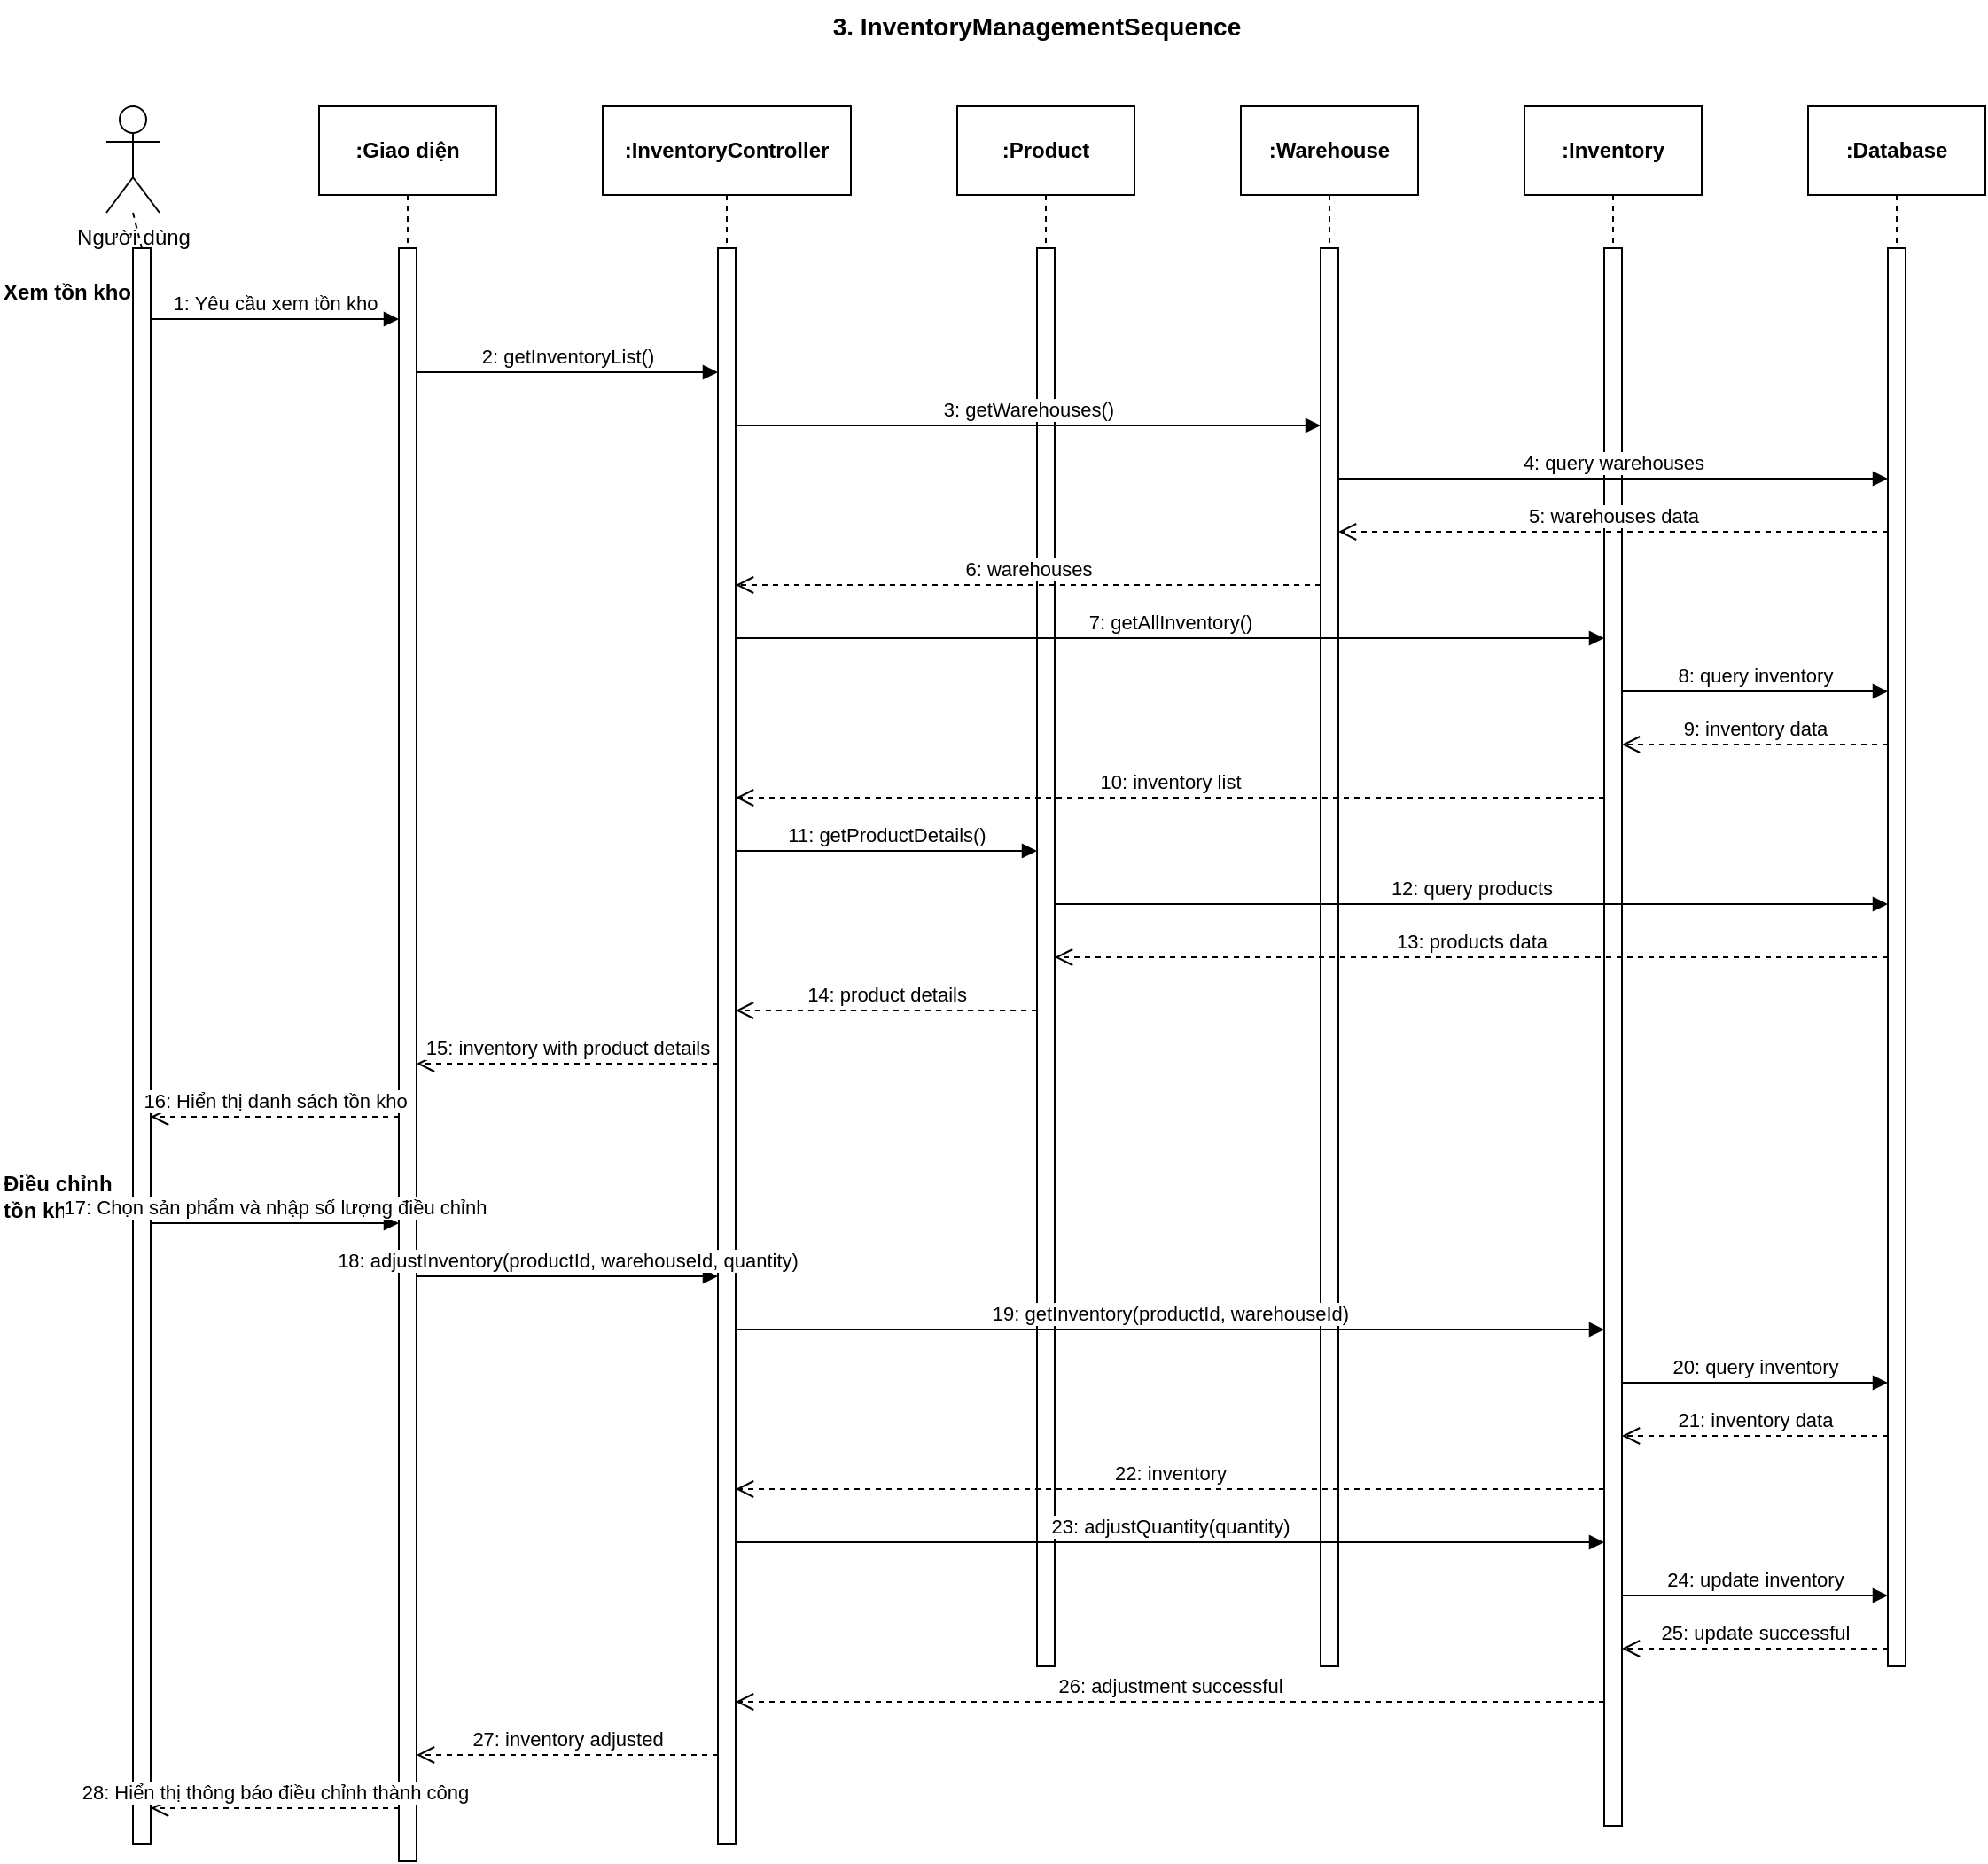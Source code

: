 <mxfile>
    <diagram id="DwvK9kHHtX1T7axg-5xF" name="Page-1">
        <mxGraphModel dx="1483" dy="784" grid="1" gridSize="10" guides="1" tooltips="1" connect="1" arrows="1" fold="1" page="1" pageScale="1" pageWidth="850" pageHeight="1100" math="0" shadow="0">
            <root>
                <mxCell id="0"/>
                <mxCell id="1" parent="0"/>
                <mxCell id="actor_user" value="Người dùng" style="shape=umlActor;verticalLabelPosition=bottom;verticalAlign=top;html=1;" parent="1" vertex="1">
                    <mxGeometry x="100" y="80" width="30" height="60" as="geometry"/>
                </mxCell>
                <mxCell id="UI_class" value="&lt;b&gt;:Giao diện&lt;/b&gt;" style="html=1;whiteSpace=wrap;" vertex="1" parent="1">
                    <mxGeometry x="220" y="80" width="100" height="50" as="geometry"/>
                </mxCell>
                <mxCell id="Inventory_controller_class" value="&lt;b&gt;:InventoryController&lt;/b&gt;" style="html=1;whiteSpace=wrap;" vertex="1" parent="1">
                    <mxGeometry x="380" y="80" width="140" height="50" as="geometry"/>
                </mxCell>
                <mxCell id="Product_class" value="&lt;b&gt;:Product&lt;/b&gt;" style="html=1;whiteSpace=wrap;" parent="1" vertex="1">
                    <mxGeometry x="580" y="80" width="100" height="50" as="geometry"/>
                </mxCell>
                <mxCell id="Warehouse_class" value="&lt;b&gt;:Warehouse&lt;/b&gt;" style="html=1;whiteSpace=wrap;" vertex="1" parent="1">
                    <mxGeometry x="740" y="80" width="100" height="50" as="geometry"/>
                </mxCell>
                <mxCell id="Inventory_class" value="&lt;b&gt;:Inventory&lt;/b&gt;" style="html=1;whiteSpace=wrap;" parent="1" vertex="1">
                    <mxGeometry x="900" y="80" width="100" height="50" as="geometry"/>
                </mxCell>
                <mxCell id="DB_class" value="&lt;b&gt;:Database&lt;/b&gt;" style="html=1;whiteSpace=wrap;" vertex="1" parent="1">
                    <mxGeometry x="1060" y="80" width="100" height="50" as="geometry"/>
                </mxCell>
                <mxCell id="User_line" value="" style="html=1;points=[];perimeter=orthogonalPerimeter;outlineConnect=0;targetShapes=umlLifeline;portConstraint=eastwest;newEdgeStyle={&quot;edgeStyle&quot;:&quot;elbowEdgeStyle&quot;,&quot;elbow&quot;:&quot;vertical&quot;,&quot;curved&quot;:0,&quot;rounded&quot;:0};" parent="1" vertex="1">
                    <mxGeometry x="115" y="160" width="10" height="900" as="geometry"/>
                </mxCell>
                <mxCell id="UI_line" value="" style="html=1;points=[];perimeter=orthogonalPerimeter;outlineConnect=0;targetShapes=umlLifeline;portConstraint=eastwest;newEdgeStyle={&quot;edgeStyle&quot;:&quot;elbowEdgeStyle&quot;,&quot;elbow&quot;:&quot;vertical&quot;,&quot;curved&quot;:0,&quot;rounded&quot;:0};" vertex="1" parent="1">
                    <mxGeometry x="265" y="160" width="10" height="910" as="geometry"/>
                </mxCell>
                <mxCell id="Inventory_controller_line" value="" style="html=1;points=[];perimeter=orthogonalPerimeter;outlineConnect=0;targetShapes=umlLifeline;portConstraint=eastwest;newEdgeStyle={&quot;edgeStyle&quot;:&quot;elbowEdgeStyle&quot;,&quot;elbow&quot;:&quot;vertical&quot;,&quot;curved&quot;:0,&quot;rounded&quot;:0};" vertex="1" parent="1">
                    <mxGeometry x="445" y="160" width="10" height="900" as="geometry"/>
                </mxCell>
                <mxCell id="Product_line" value="" style="html=1;points=[];perimeter=orthogonalPerimeter;outlineConnect=0;targetShapes=umlLifeline;portConstraint=eastwest;newEdgeStyle={&quot;edgeStyle&quot;:&quot;elbowEdgeStyle&quot;,&quot;elbow&quot;:&quot;vertical&quot;,&quot;curved&quot;:0,&quot;rounded&quot;:0};" parent="1" vertex="1">
                    <mxGeometry x="625" y="160" width="10" height="800" as="geometry"/>
                </mxCell>
                <mxCell id="Warehouse_line" value="" style="html=1;points=[];perimeter=orthogonalPerimeter;outlineConnect=0;targetShapes=umlLifeline;portConstraint=eastwest;newEdgeStyle={&quot;edgeStyle&quot;:&quot;elbowEdgeStyle&quot;,&quot;elbow&quot;:&quot;vertical&quot;,&quot;curved&quot;:0,&quot;rounded&quot;:0};" vertex="1" parent="1">
                    <mxGeometry x="785" y="160" width="10" height="800" as="geometry"/>
                </mxCell>
                <mxCell id="Inventory_line" value="" style="html=1;points=[];perimeter=orthogonalPerimeter;outlineConnect=0;targetShapes=umlLifeline;portConstraint=eastwest;newEdgeStyle={&quot;edgeStyle&quot;:&quot;elbowEdgeStyle&quot;,&quot;elbow&quot;:&quot;vertical&quot;,&quot;curved&quot;:0,&quot;rounded&quot;:0};" parent="1" vertex="1">
                    <mxGeometry x="945" y="160" width="10" height="890" as="geometry"/>
                </mxCell>
                <mxCell id="DB_line" value="" style="html=1;points=[];perimeter=orthogonalPerimeter;outlineConnect=0;targetShapes=umlLifeline;portConstraint=eastwest;newEdgeStyle={&quot;edgeStyle&quot;:&quot;elbowEdgeStyle&quot;,&quot;elbow&quot;:&quot;vertical&quot;,&quot;curved&quot;:0,&quot;rounded&quot;:0};" vertex="1" parent="1">
                    <mxGeometry x="1105" y="160" width="10" height="800" as="geometry"/>
                </mxCell>
                <mxCell id="User_to_line" value="" style="endArrow=none;dashed=1;html=1;rounded=0;exitX=0.5;exitY=1;exitDx=0;exitDy=0;entryX=0.5;entryY=0;entryDx=0;entryDy=0;" edge="1" parent="1" source="actor_user" target="User_line">
                    <mxGeometry width="50" height="50" relative="1" as="geometry">
                        <mxPoint x="390" y="340" as="sourcePoint"/>
                        <mxPoint x="440" y="290" as="targetPoint"/>
                    </mxGeometry>
                </mxCell>
                <mxCell id="UI_class_to_line" value="" style="endArrow=none;dashed=1;html=1;rounded=0;exitX=0.5;exitY=1;exitDx=0;exitDy=0;entryX=0.5;entryY=0;entryDx=0;entryDy=0;" edge="1" parent="1" source="UI_class" target="UI_line">
                    <mxGeometry width="50" height="50" relative="1" as="geometry">
                        <mxPoint x="390" y="340" as="sourcePoint"/>
                        <mxPoint x="440" y="290" as="targetPoint"/>
                    </mxGeometry>
                </mxCell>
                <mxCell id="Inventory_controller_to_line" value="" style="endArrow=none;dashed=1;html=1;rounded=0;exitX=0.5;exitY=1;exitDx=0;exitDy=0;entryX=0.5;entryY=0;entryDx=0;entryDy=0;" edge="1" parent="1" source="Inventory_controller_class" target="Inventory_controller_line">
                    <mxGeometry width="50" height="50" relative="1" as="geometry">
                        <mxPoint x="390" y="340" as="sourcePoint"/>
                        <mxPoint x="440" y="290" as="targetPoint"/>
                    </mxGeometry>
                </mxCell>
                <mxCell id="Product_to_line" value="" style="endArrow=none;dashed=1;html=1;rounded=0;exitX=0.5;exitY=1;exitDx=0;exitDy=0;entryX=0.5;entryY=0;entryDx=0;entryDy=0;" parent="1" source="Product_class" target="Product_line" edge="1">
                    <mxGeometry width="50" height="50" relative="1" as="geometry">
                        <mxPoint x="390" y="340" as="sourcePoint"/>
                        <mxPoint x="440" y="290" as="targetPoint"/>
                    </mxGeometry>
                </mxCell>
                <mxCell id="Warehouse_to_line" value="" style="endArrow=none;dashed=1;html=1;rounded=0;exitX=0.5;exitY=1;exitDx=0;exitDy=0;entryX=0.5;entryY=0;entryDx=0;entryDy=0;" edge="1" parent="1" source="Warehouse_class" target="Warehouse_line">
                    <mxGeometry width="50" height="50" relative="1" as="geometry">
                        <mxPoint x="390" y="340" as="sourcePoint"/>
                        <mxPoint x="440" y="290" as="targetPoint"/>
                    </mxGeometry>
                </mxCell>
                <mxCell id="Inventory_to_line" value="" style="endArrow=none;dashed=1;html=1;rounded=0;exitX=0.5;exitY=1;exitDx=0;exitDy=0;entryX=0.5;entryY=0;entryDx=0;entryDy=0;" parent="1" source="Inventory_class" target="Inventory_line" edge="1">
                    <mxGeometry width="50" height="50" relative="1" as="geometry">
                        <mxPoint x="390" y="340" as="sourcePoint"/>
                        <mxPoint x="440" y="290" as="targetPoint"/>
                    </mxGeometry>
                </mxCell>
                <mxCell id="DB_to_line" value="" style="endArrow=none;dashed=1;html=1;rounded=0;exitX=0.5;exitY=1;exitDx=0;exitDy=0;entryX=0.5;entryY=0;entryDx=0;entryDy=0;" edge="1" parent="1" source="DB_class" target="DB_line">
                    <mxGeometry width="50" height="50" relative="1" as="geometry">
                        <mxPoint x="390" y="340" as="sourcePoint"/>
                        <mxPoint x="440" y="290" as="targetPoint"/>
                    </mxGeometry>
                </mxCell>
                <mxCell id="view_title" value="&lt;b&gt;Xem tồn kho&lt;/b&gt;" style="text;html=1;strokeColor=none;fillColor=none;align=left;verticalAlign=middle;whiteSpace=wrap;rounded=0;" vertex="1" parent="1">
                    <mxGeometry x="40" y="170" width="80" height="30" as="geometry"/>
                </mxCell>
                <mxCell id="msg1" value="1: Yêu cầu xem tồn kho" style="html=1;verticalAlign=bottom;endArrow=block;edgeStyle=elbowEdgeStyle;elbow=vertical;curved=0;rounded=0;" parent="1" source="User_line" target="UI_line" edge="1">
                    <mxGeometry width="80" relative="1" as="geometry">
                        <mxPoint x="130" y="200" as="sourcePoint"/>
                        <mxPoint x="210" y="200" as="targetPoint"/>
                        <Array as="points">
                            <mxPoint x="190" y="200"/>
                        </Array>
                    </mxGeometry>
                </mxCell>
                <mxCell id="msg2" value="2: getInventoryList()" style="html=1;verticalAlign=bottom;endArrow=block;edgeStyle=elbowEdgeStyle;elbow=vertical;curved=0;rounded=0;" parent="1" edge="1">
                    <mxGeometry width="80" relative="1" as="geometry">
                        <mxPoint x="275" y="230" as="sourcePoint"/>
                        <mxPoint x="445" y="230" as="targetPoint"/>
                    </mxGeometry>
                </mxCell>
                <mxCell id="msg3" value="3: getWarehouses()" style="html=1;verticalAlign=bottom;endArrow=block;edgeStyle=elbowEdgeStyle;elbow=vertical;curved=0;rounded=0;" parent="1" edge="1">
                    <mxGeometry width="80" relative="1" as="geometry">
                        <mxPoint x="455" y="260" as="sourcePoint"/>
                        <mxPoint x="785" y="260" as="targetPoint"/>
                    </mxGeometry>
                </mxCell>
                <mxCell id="msg4" value="4: query warehouses" style="html=1;verticalAlign=bottom;endArrow=block;edgeStyle=elbowEdgeStyle;elbow=vertical;curved=0;rounded=0;" parent="1" edge="1">
                    <mxGeometry width="80" relative="1" as="geometry">
                        <mxPoint x="795" y="290" as="sourcePoint"/>
                        <mxPoint x="1105" y="290" as="targetPoint"/>
                    </mxGeometry>
                </mxCell>
                <mxCell id="msg5" value="5: warehouses data" style="html=1;verticalAlign=bottom;endArrow=open;dashed=1;endSize=8;edgeStyle=elbowEdgeStyle;elbow=vertical;curved=0;rounded=0;" parent="1" edge="1">
                    <mxGeometry relative="1" as="geometry">
                        <mxPoint x="1105" y="320" as="sourcePoint"/>
                        <mxPoint x="795" y="320" as="targetPoint"/>
                    </mxGeometry>
                </mxCell>
                <mxCell id="msg6" value="6: warehouses" style="html=1;verticalAlign=bottom;endArrow=open;dashed=1;endSize=8;edgeStyle=elbowEdgeStyle;elbow=vertical;curved=0;rounded=0;" parent="1" edge="1">
                    <mxGeometry relative="1" as="geometry">
                        <mxPoint x="785" y="350" as="sourcePoint"/>
                        <mxPoint x="455" y="350" as="targetPoint"/>
                    </mxGeometry>
                </mxCell>
                <mxCell id="msg7" value="7: getAllInventory()" style="html=1;verticalAlign=bottom;endArrow=block;edgeStyle=elbowEdgeStyle;elbow=vertical;curved=0;rounded=0;" parent="1" edge="1">
                    <mxGeometry width="80" relative="1" as="geometry">
                        <mxPoint x="455" y="380" as="sourcePoint"/>
                        <mxPoint x="945" y="380" as="targetPoint"/>
                    </mxGeometry>
                </mxCell>
                <mxCell id="msg8" value="8: query inventory" style="html=1;verticalAlign=bottom;endArrow=block;edgeStyle=elbowEdgeStyle;elbow=vertical;curved=0;rounded=0;" parent="1" edge="1">
                    <mxGeometry width="80" relative="1" as="geometry">
                        <mxPoint x="955" y="410" as="sourcePoint"/>
                        <mxPoint x="1105" y="410" as="targetPoint"/>
                    </mxGeometry>
                </mxCell>
                <mxCell id="msg9" value="9: inventory data" style="html=1;verticalAlign=bottom;endArrow=open;dashed=1;endSize=8;edgeStyle=elbowEdgeStyle;elbow=vertical;curved=0;rounded=0;" parent="1" edge="1">
                    <mxGeometry relative="1" as="geometry">
                        <mxPoint x="1105" y="440" as="sourcePoint"/>
                        <mxPoint x="955" y="440" as="targetPoint"/>
                    </mxGeometry>
                </mxCell>
                <mxCell id="msg10" value="10: inventory list" style="html=1;verticalAlign=bottom;endArrow=open;dashed=1;endSize=8;edgeStyle=elbowEdgeStyle;elbow=vertical;curved=0;rounded=0;" parent="1" edge="1">
                    <mxGeometry relative="1" as="geometry">
                        <mxPoint x="945" y="470" as="sourcePoint"/>
                        <mxPoint x="455" y="470" as="targetPoint"/>
                    </mxGeometry>
                </mxCell>
                <mxCell id="msg11" value="11: getProductDetails()" style="html=1;verticalAlign=bottom;endArrow=block;edgeStyle=elbowEdgeStyle;elbow=vertical;curved=0;rounded=0;" parent="1" edge="1">
                    <mxGeometry width="80" relative="1" as="geometry">
                        <mxPoint x="455" y="500" as="sourcePoint"/>
                        <mxPoint x="625" y="500" as="targetPoint"/>
                    </mxGeometry>
                </mxCell>
                <mxCell id="msg12" value="12: query products" style="html=1;verticalAlign=bottom;endArrow=block;edgeStyle=elbowEdgeStyle;elbow=vertical;curved=0;rounded=0;" parent="1" edge="1">
                    <mxGeometry width="80" relative="1" as="geometry">
                        <mxPoint x="635" y="530" as="sourcePoint"/>
                        <mxPoint x="1105" y="530" as="targetPoint"/>
                    </mxGeometry>
                </mxCell>
                <mxCell id="msg13" value="13: products data" style="html=1;verticalAlign=bottom;endArrow=open;dashed=1;endSize=8;edgeStyle=elbowEdgeStyle;elbow=vertical;curved=0;rounded=0;" edge="1" parent="1">
                    <mxGeometry relative="1" as="geometry">
                        <mxPoint x="1105" y="560" as="sourcePoint"/>
                        <mxPoint x="635" y="560" as="targetPoint"/>
                    </mxGeometry>
                </mxCell>
                <mxCell id="msg14" value="14: product details" style="html=1;verticalAlign=bottom;endArrow=open;dashed=1;endSize=8;edgeStyle=elbowEdgeStyle;elbow=vertical;curved=0;rounded=0;" edge="1" parent="1">
                    <mxGeometry relative="1" as="geometry">
                        <mxPoint x="625" y="590" as="sourcePoint"/>
                        <mxPoint x="455" y="590" as="targetPoint"/>
                    </mxGeometry>
                </mxCell>
                <mxCell id="msg15" value="15: inventory with product details" style="html=1;verticalAlign=bottom;endArrow=open;dashed=1;endSize=8;edgeStyle=elbowEdgeStyle;elbow=vertical;curved=0;rounded=0;" edge="1" parent="1">
                    <mxGeometry relative="1" as="geometry">
                        <mxPoint x="445" y="620" as="sourcePoint"/>
                        <mxPoint x="275" y="620" as="targetPoint"/>
                    </mxGeometry>
                </mxCell>
                <mxCell id="msg16" value="16: Hiển thị danh sách tồn kho" style="html=1;verticalAlign=bottom;endArrow=open;dashed=1;endSize=8;edgeStyle=elbowEdgeStyle;elbow=vertical;curved=0;rounded=0;" edge="1" parent="1">
                    <mxGeometry relative="1" as="geometry">
                        <mxPoint x="265" y="650" as="sourcePoint"/>
                        <mxPoint x="125" y="650" as="targetPoint"/>
                    </mxGeometry>
                </mxCell>
                <mxCell id="adjust_title" value="&lt;b&gt;Điều chỉnh tồn kho&lt;/b&gt;" style="text;html=1;strokeColor=none;fillColor=none;align=left;verticalAlign=middle;whiteSpace=wrap;rounded=0;" vertex="1" parent="1">
                    <mxGeometry x="40" y="680" width="80" height="30" as="geometry"/>
                </mxCell>
                <mxCell id="msg17" value="17: Chọn sản phẩm và nhập số lượng điều chỉnh" style="html=1;verticalAlign=bottom;endArrow=block;edgeStyle=elbowEdgeStyle;elbow=vertical;curved=0;rounded=0;" edge="1" parent="1">
                    <mxGeometry width="80" relative="1" as="geometry">
                        <mxPoint x="125" y="710" as="sourcePoint"/>
                        <mxPoint x="265" y="710" as="targetPoint"/>
                    </mxGeometry>
                </mxCell>
                <mxCell id="msg18" value="18: adjustInventory(productId, warehouseId, quantity)" style="html=1;verticalAlign=bottom;endArrow=block;edgeStyle=elbowEdgeStyle;elbow=vertical;curved=0;rounded=0;" edge="1" parent="1">
                    <mxGeometry width="80" relative="1" as="geometry">
                        <mxPoint x="275" y="740" as="sourcePoint"/>
                        <mxPoint x="445" y="740" as="targetPoint"/>
                    </mxGeometry>
                </mxCell>
                <mxCell id="msg19" value="19: getInventory(productId, warehouseId)" style="html=1;verticalAlign=bottom;endArrow=block;edgeStyle=elbowEdgeStyle;elbow=vertical;curved=0;rounded=0;" edge="1" parent="1">
                    <mxGeometry width="80" relative="1" as="geometry">
                        <mxPoint x="455" y="770" as="sourcePoint"/>
                        <mxPoint x="945" y="770" as="targetPoint"/>
                    </mxGeometry>
                </mxCell>
                <mxCell id="msg20" value="20: query inventory" style="html=1;verticalAlign=bottom;endArrow=block;edgeStyle=elbowEdgeStyle;elbow=vertical;curved=0;rounded=0;" edge="1" parent="1">
                    <mxGeometry width="80" relative="1" as="geometry">
                        <mxPoint x="955" y="800" as="sourcePoint"/>
                        <mxPoint x="1105" y="800" as="targetPoint"/>
                    </mxGeometry>
                </mxCell>
                <mxCell id="msg21" value="21: inventory data" style="html=1;verticalAlign=bottom;endArrow=open;dashed=1;endSize=8;edgeStyle=elbowEdgeStyle;elbow=vertical;curved=0;rounded=0;" edge="1" parent="1">
                    <mxGeometry relative="1" as="geometry">
                        <mxPoint x="1105" y="830" as="sourcePoint"/>
                        <mxPoint x="955" y="830" as="targetPoint"/>
                    </mxGeometry>
                </mxCell>
                <mxCell id="msg22" value="22: inventory" style="html=1;verticalAlign=bottom;endArrow=open;dashed=1;endSize=8;edgeStyle=elbowEdgeStyle;elbow=vertical;curved=0;rounded=0;" edge="1" parent="1">
                    <mxGeometry relative="1" as="geometry">
                        <mxPoint x="945" y="860" as="sourcePoint"/>
                        <mxPoint x="455" y="860" as="targetPoint"/>
                    </mxGeometry>
                </mxCell>
                <mxCell id="msg23" value="23: adjustQuantity(quantity)" style="html=1;verticalAlign=bottom;endArrow=block;edgeStyle=elbowEdgeStyle;elbow=vertical;curved=0;rounded=0;" edge="1" parent="1">
                    <mxGeometry width="80" relative="1" as="geometry">
                        <mxPoint x="455" y="890" as="sourcePoint"/>
                        <mxPoint x="945" y="890" as="targetPoint"/>
                    </mxGeometry>
                </mxCell>
                <mxCell id="msg24" value="24: update inventory" style="html=1;verticalAlign=bottom;endArrow=block;edgeStyle=elbowEdgeStyle;elbow=vertical;curved=0;rounded=0;" edge="1" parent="1">
                    <mxGeometry width="80" relative="1" as="geometry">
                        <mxPoint x="955" y="920" as="sourcePoint"/>
                        <mxPoint x="1105" y="920" as="targetPoint"/>
                    </mxGeometry>
                </mxCell>
                <mxCell id="msg25" value="25: update successful" style="html=1;verticalAlign=bottom;endArrow=open;dashed=1;endSize=8;edgeStyle=elbowEdgeStyle;elbow=vertical;curved=0;rounded=0;" edge="1" parent="1">
                    <mxGeometry relative="1" as="geometry">
                        <mxPoint x="1105" y="950" as="sourcePoint"/>
                        <mxPoint x="955" y="950" as="targetPoint"/>
                    </mxGeometry>
                </mxCell>
                <mxCell id="msg26" value="26: adjustment successful" style="html=1;verticalAlign=bottom;endArrow=open;dashed=1;endSize=8;edgeStyle=elbowEdgeStyle;elbow=vertical;curved=0;rounded=0;" edge="1" parent="1">
                    <mxGeometry relative="1" as="geometry">
                        <mxPoint x="945" y="980" as="sourcePoint"/>
                        <mxPoint x="455" y="980" as="targetPoint"/>
                    </mxGeometry>
                </mxCell>
                <mxCell id="msg27" value="27: inventory adjusted" style="html=1;verticalAlign=bottom;endArrow=open;dashed=1;endSize=8;edgeStyle=elbowEdgeStyle;elbow=vertical;curved=0;rounded=0;" edge="1" parent="1">
                    <mxGeometry relative="1" as="geometry">
                        <mxPoint x="445" y="1010" as="sourcePoint"/>
                        <mxPoint x="275" y="1010" as="targetPoint"/>
                    </mxGeometry>
                </mxCell>
                <mxCell id="msg28" value="28: Hiển thị thông báo điều chỉnh thành công" style="html=1;verticalAlign=bottom;endArrow=open;dashed=1;endSize=8;edgeStyle=elbowEdgeStyle;elbow=vertical;curved=0;rounded=0;" edge="1" parent="1">
                    <mxGeometry relative="1" as="geometry">
                        <mxPoint x="265" y="1040" as="sourcePoint"/>
                        <mxPoint x="125" y="1040" as="targetPoint"/>
                    </mxGeometry>
                </mxCell>
                <mxCell id="diagram_title" value="&lt;font style=&quot;font-size: 14px;&quot;&gt;&lt;b&gt;3. InventoryManagementSequence&lt;/b&gt;&lt;/font&gt;" style="text;html=1;strokeColor=none;fillColor=none;align=center;verticalAlign=middle;whiteSpace=wrap;rounded=0;" parent="1" vertex="1">
                    <mxGeometry x="500" y="20" width="250" height="30" as="geometry"/>
                </mxCell>
            </root>
        </mxGraphModel>
    </diagram>
</mxfile>